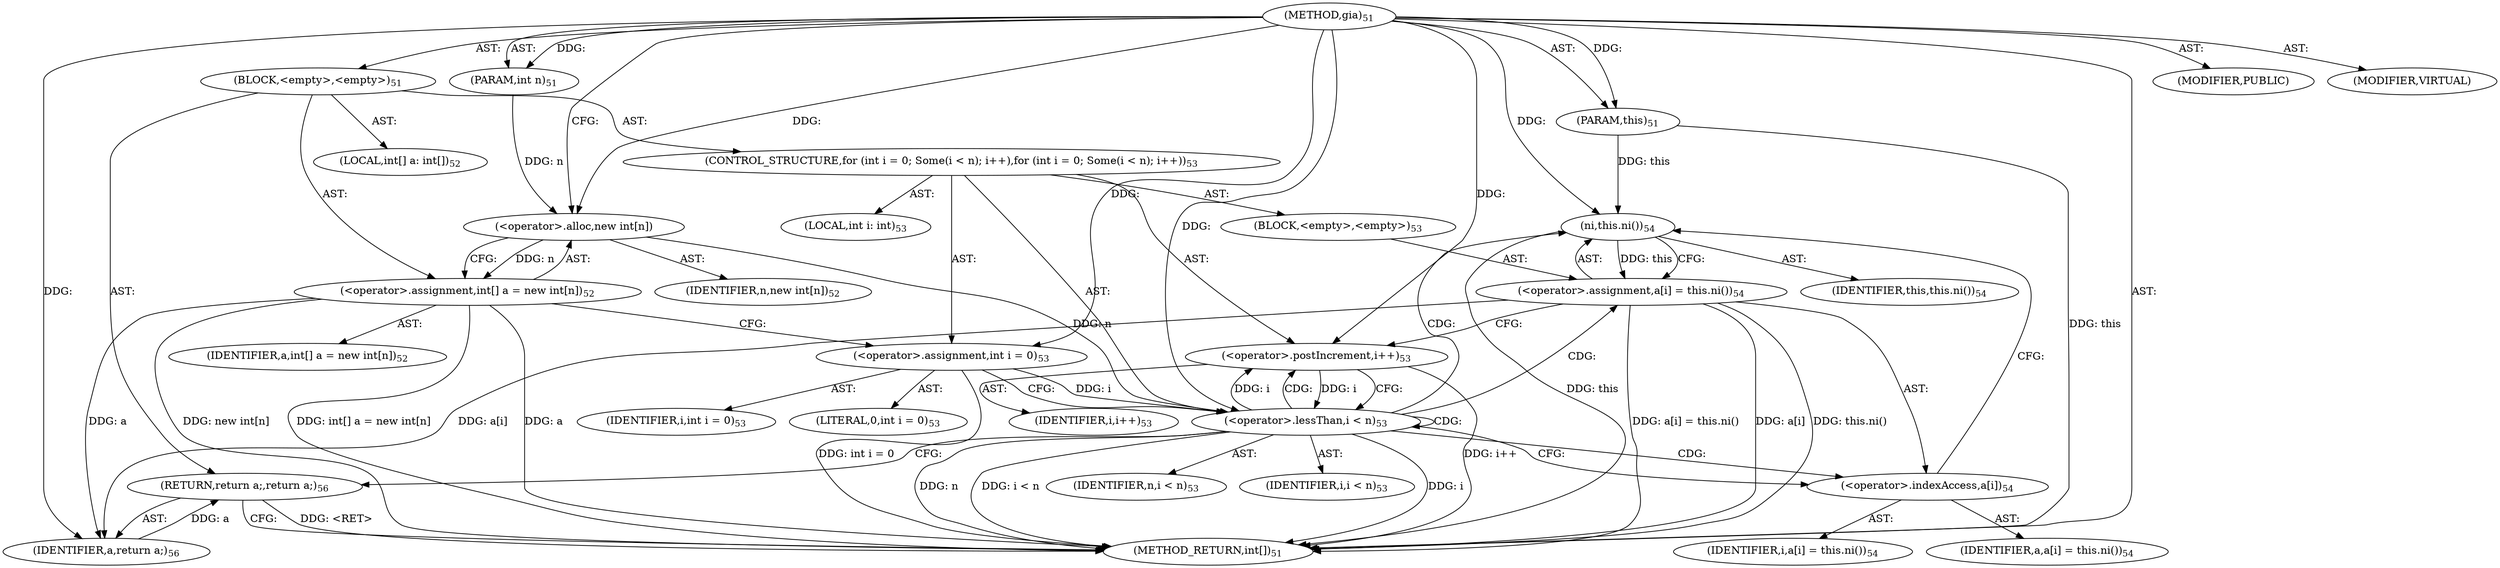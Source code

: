 digraph "gia" {  
"219" [label = <(METHOD,gia)<SUB>51</SUB>> ]
"8" [label = <(PARAM,this)<SUB>51</SUB>> ]
"220" [label = <(PARAM,int n)<SUB>51</SUB>> ]
"221" [label = <(BLOCK,&lt;empty&gt;,&lt;empty&gt;)<SUB>51</SUB>> ]
"222" [label = <(LOCAL,int[] a: int[])<SUB>52</SUB>> ]
"223" [label = <(&lt;operator&gt;.assignment,int[] a = new int[n])<SUB>52</SUB>> ]
"224" [label = <(IDENTIFIER,a,int[] a = new int[n])<SUB>52</SUB>> ]
"225" [label = <(&lt;operator&gt;.alloc,new int[n])> ]
"226" [label = <(IDENTIFIER,n,new int[n])<SUB>52</SUB>> ]
"227" [label = <(CONTROL_STRUCTURE,for (int i = 0; Some(i &lt; n); i++),for (int i = 0; Some(i &lt; n); i++))<SUB>53</SUB>> ]
"228" [label = <(LOCAL,int i: int)<SUB>53</SUB>> ]
"229" [label = <(&lt;operator&gt;.assignment,int i = 0)<SUB>53</SUB>> ]
"230" [label = <(IDENTIFIER,i,int i = 0)<SUB>53</SUB>> ]
"231" [label = <(LITERAL,0,int i = 0)<SUB>53</SUB>> ]
"232" [label = <(&lt;operator&gt;.lessThan,i &lt; n)<SUB>53</SUB>> ]
"233" [label = <(IDENTIFIER,i,i &lt; n)<SUB>53</SUB>> ]
"234" [label = <(IDENTIFIER,n,i &lt; n)<SUB>53</SUB>> ]
"235" [label = <(&lt;operator&gt;.postIncrement,i++)<SUB>53</SUB>> ]
"236" [label = <(IDENTIFIER,i,i++)<SUB>53</SUB>> ]
"237" [label = <(BLOCK,&lt;empty&gt;,&lt;empty&gt;)<SUB>53</SUB>> ]
"238" [label = <(&lt;operator&gt;.assignment,a[i] = this.ni())<SUB>54</SUB>> ]
"239" [label = <(&lt;operator&gt;.indexAccess,a[i])<SUB>54</SUB>> ]
"240" [label = <(IDENTIFIER,a,a[i] = this.ni())<SUB>54</SUB>> ]
"241" [label = <(IDENTIFIER,i,a[i] = this.ni())<SUB>54</SUB>> ]
"242" [label = <(ni,this.ni())<SUB>54</SUB>> ]
"7" [label = <(IDENTIFIER,this,this.ni())<SUB>54</SUB>> ]
"243" [label = <(RETURN,return a;,return a;)<SUB>56</SUB>> ]
"244" [label = <(IDENTIFIER,a,return a;)<SUB>56</SUB>> ]
"245" [label = <(MODIFIER,PUBLIC)> ]
"246" [label = <(MODIFIER,VIRTUAL)> ]
"247" [label = <(METHOD_RETURN,int[])<SUB>51</SUB>> ]
  "219" -> "8"  [ label = "AST: "] 
  "219" -> "220"  [ label = "AST: "] 
  "219" -> "221"  [ label = "AST: "] 
  "219" -> "245"  [ label = "AST: "] 
  "219" -> "246"  [ label = "AST: "] 
  "219" -> "247"  [ label = "AST: "] 
  "221" -> "222"  [ label = "AST: "] 
  "221" -> "223"  [ label = "AST: "] 
  "221" -> "227"  [ label = "AST: "] 
  "221" -> "243"  [ label = "AST: "] 
  "223" -> "224"  [ label = "AST: "] 
  "223" -> "225"  [ label = "AST: "] 
  "225" -> "226"  [ label = "AST: "] 
  "227" -> "228"  [ label = "AST: "] 
  "227" -> "229"  [ label = "AST: "] 
  "227" -> "232"  [ label = "AST: "] 
  "227" -> "235"  [ label = "AST: "] 
  "227" -> "237"  [ label = "AST: "] 
  "229" -> "230"  [ label = "AST: "] 
  "229" -> "231"  [ label = "AST: "] 
  "232" -> "233"  [ label = "AST: "] 
  "232" -> "234"  [ label = "AST: "] 
  "235" -> "236"  [ label = "AST: "] 
  "237" -> "238"  [ label = "AST: "] 
  "238" -> "239"  [ label = "AST: "] 
  "238" -> "242"  [ label = "AST: "] 
  "239" -> "240"  [ label = "AST: "] 
  "239" -> "241"  [ label = "AST: "] 
  "242" -> "7"  [ label = "AST: "] 
  "243" -> "244"  [ label = "AST: "] 
  "223" -> "229"  [ label = "CFG: "] 
  "243" -> "247"  [ label = "CFG: "] 
  "225" -> "223"  [ label = "CFG: "] 
  "229" -> "232"  [ label = "CFG: "] 
  "232" -> "239"  [ label = "CFG: "] 
  "232" -> "243"  [ label = "CFG: "] 
  "235" -> "232"  [ label = "CFG: "] 
  "238" -> "235"  [ label = "CFG: "] 
  "239" -> "242"  [ label = "CFG: "] 
  "242" -> "238"  [ label = "CFG: "] 
  "219" -> "225"  [ label = "CFG: "] 
  "243" -> "247"  [ label = "DDG: &lt;RET&gt;"] 
  "8" -> "247"  [ label = "DDG: this"] 
  "223" -> "247"  [ label = "DDG: a"] 
  "223" -> "247"  [ label = "DDG: new int[n]"] 
  "223" -> "247"  [ label = "DDG: int[] a = new int[n]"] 
  "229" -> "247"  [ label = "DDG: int i = 0"] 
  "232" -> "247"  [ label = "DDG: i"] 
  "232" -> "247"  [ label = "DDG: n"] 
  "232" -> "247"  [ label = "DDG: i &lt; n"] 
  "238" -> "247"  [ label = "DDG: a[i]"] 
  "242" -> "247"  [ label = "DDG: this"] 
  "238" -> "247"  [ label = "DDG: this.ni()"] 
  "238" -> "247"  [ label = "DDG: a[i] = this.ni()"] 
  "235" -> "247"  [ label = "DDG: i++"] 
  "219" -> "8"  [ label = "DDG: "] 
  "219" -> "220"  [ label = "DDG: "] 
  "225" -> "223"  [ label = "DDG: n"] 
  "244" -> "243"  [ label = "DDG: a"] 
  "219" -> "229"  [ label = "DDG: "] 
  "223" -> "244"  [ label = "DDG: a"] 
  "238" -> "244"  [ label = "DDG: a[i]"] 
  "219" -> "244"  [ label = "DDG: "] 
  "220" -> "225"  [ label = "DDG: n"] 
  "219" -> "225"  [ label = "DDG: "] 
  "229" -> "232"  [ label = "DDG: i"] 
  "235" -> "232"  [ label = "DDG: i"] 
  "219" -> "232"  [ label = "DDG: "] 
  "225" -> "232"  [ label = "DDG: n"] 
  "232" -> "235"  [ label = "DDG: i"] 
  "219" -> "235"  [ label = "DDG: "] 
  "242" -> "238"  [ label = "DDG: this"] 
  "8" -> "242"  [ label = "DDG: this"] 
  "219" -> "242"  [ label = "DDG: "] 
  "232" -> "242"  [ label = "CDG: "] 
  "232" -> "238"  [ label = "CDG: "] 
  "232" -> "232"  [ label = "CDG: "] 
  "232" -> "235"  [ label = "CDG: "] 
  "232" -> "239"  [ label = "CDG: "] 
}
